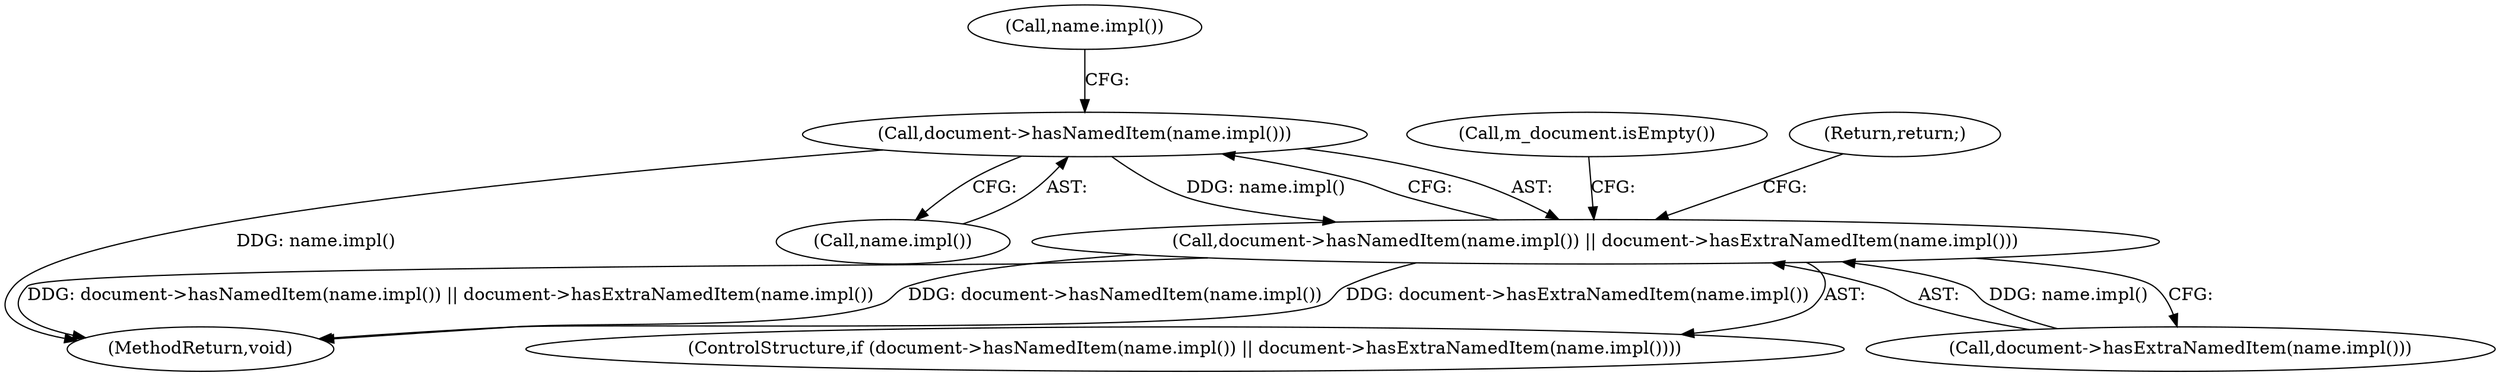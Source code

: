 digraph "1_Chrome_36773850210becda3d76f27285ecd899fafdfc72_0@del" {
"1000111" [label="(Call,document->hasNamedItem(name.impl()))"];
"1000110" [label="(Call,document->hasNamedItem(name.impl()) || document->hasExtraNamedItem(name.impl()))"];
"1000136" [label="(MethodReturn,void)"];
"1000111" [label="(Call,document->hasNamedItem(name.impl()))"];
"1000110" [label="(Call,document->hasNamedItem(name.impl()) || document->hasExtraNamedItem(name.impl()))"];
"1000109" [label="(ControlStructure,if (document->hasNamedItem(name.impl()) || document->hasExtraNamedItem(name.impl())))"];
"1000112" [label="(Call,name.impl())"];
"1000113" [label="(Call,document->hasExtraNamedItem(name.impl()))"];
"1000115" [label="(Return,return;)"];
"1000114" [label="(Call,name.impl())"];
"1000120" [label="(Call,m_document.isEmpty())"];
"1000111" -> "1000110"  [label="AST: "];
"1000111" -> "1000112"  [label="CFG: "];
"1000112" -> "1000111"  [label="AST: "];
"1000114" -> "1000111"  [label="CFG: "];
"1000110" -> "1000111"  [label="CFG: "];
"1000111" -> "1000136"  [label="DDG: name.impl()"];
"1000111" -> "1000110"  [label="DDG: name.impl()"];
"1000110" -> "1000109"  [label="AST: "];
"1000110" -> "1000113"  [label="CFG: "];
"1000113" -> "1000110"  [label="AST: "];
"1000115" -> "1000110"  [label="CFG: "];
"1000120" -> "1000110"  [label="CFG: "];
"1000110" -> "1000136"  [label="DDG: document->hasNamedItem(name.impl())"];
"1000110" -> "1000136"  [label="DDG: document->hasExtraNamedItem(name.impl())"];
"1000110" -> "1000136"  [label="DDG: document->hasNamedItem(name.impl()) || document->hasExtraNamedItem(name.impl())"];
"1000113" -> "1000110"  [label="DDG: name.impl()"];
}
